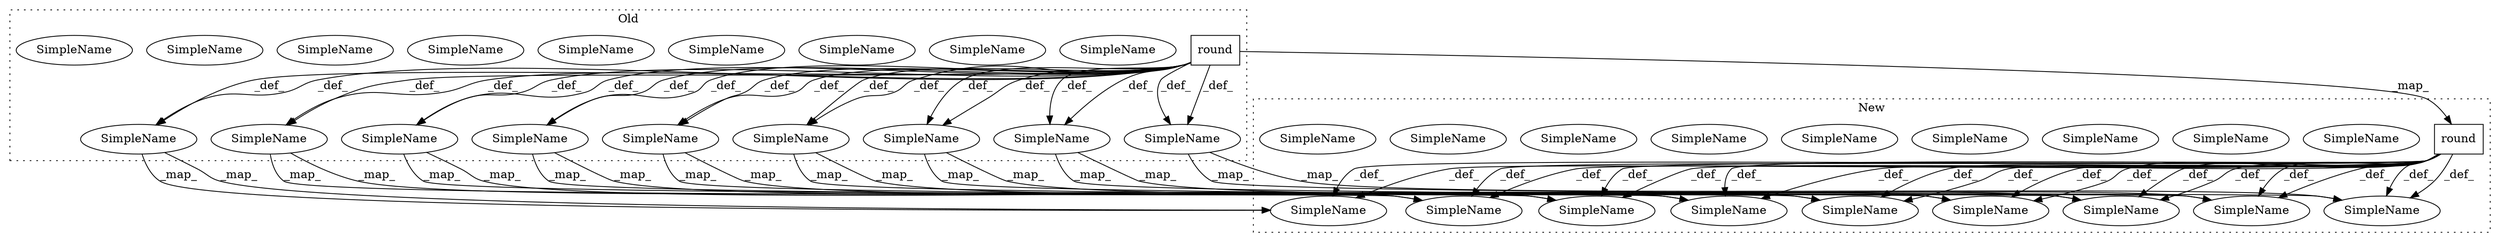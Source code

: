 digraph G {
subgraph cluster0 {
1 [label="round" a="32" s="1695,1715" l="6,1" shape="box"];
3 [label="SimpleName" a="42" s="3292" l="14" shape="ellipse"];
6 [label="SimpleName" a="42" s="3292" l="14" shape="ellipse"];
7 [label="SimpleName" a="42" s="3136" l="8" shape="ellipse"];
10 [label="SimpleName" a="42" s="3136" l="8" shape="ellipse"];
11 [label="SimpleName" a="42" s="2941" l="1" shape="ellipse"];
14 [label="SimpleName" a="42" s="2941" l="1" shape="ellipse"];
15 [label="SimpleName" a="42" s="2250" l="8" shape="ellipse"];
18 [label="SimpleName" a="42" s="2250" l="8" shape="ellipse"];
19 [label="SimpleName" a="42" s="1688" l="6" shape="ellipse"];
22 [label="SimpleName" a="42" s="1688" l="6" shape="ellipse"];
23 [label="SimpleName" a="42" s="2476" l="9" shape="ellipse"];
26 [label="SimpleName" a="42" s="2476" l="9" shape="ellipse"];
27 [label="SimpleName" a="42" s="2342" l="1" shape="ellipse"];
30 [label="SimpleName" a="42" s="2342" l="1" shape="ellipse"];
31 [label="SimpleName" a="42" s="3024" l="7" shape="ellipse"];
34 [label="SimpleName" a="42" s="3024" l="7" shape="ellipse"];
35 [label="SimpleName" a="42" s="2827" l="12" shape="ellipse"];
38 [label="SimpleName" a="42" s="2827" l="12" shape="ellipse"];
label = "Old";
style="dotted";
}
subgraph cluster1 {
2 [label="round" a="32" s="1701,1721" l="6,1" shape="box"];
4 [label="SimpleName" a="42" s="3306" l="14" shape="ellipse"];
5 [label="SimpleName" a="42" s="3306" l="14" shape="ellipse"];
8 [label="SimpleName" a="42" s="3150" l="8" shape="ellipse"];
9 [label="SimpleName" a="42" s="3150" l="8" shape="ellipse"];
12 [label="SimpleName" a="42" s="2955" l="1" shape="ellipse"];
13 [label="SimpleName" a="42" s="2955" l="1" shape="ellipse"];
16 [label="SimpleName" a="42" s="2264" l="8" shape="ellipse"];
17 [label="SimpleName" a="42" s="2264" l="8" shape="ellipse"];
20 [label="SimpleName" a="42" s="1688" l="6" shape="ellipse"];
21 [label="SimpleName" a="42" s="1688" l="6" shape="ellipse"];
24 [label="SimpleName" a="42" s="2490" l="9" shape="ellipse"];
25 [label="SimpleName" a="42" s="2490" l="9" shape="ellipse"];
28 [label="SimpleName" a="42" s="2356" l="1" shape="ellipse"];
29 [label="SimpleName" a="42" s="2356" l="1" shape="ellipse"];
32 [label="SimpleName" a="42" s="3038" l="7" shape="ellipse"];
33 [label="SimpleName" a="42" s="3038" l="7" shape="ellipse"];
36 [label="SimpleName" a="42" s="2841" l="12" shape="ellipse"];
37 [label="SimpleName" a="42" s="2841" l="12" shape="ellipse"];
label = "New";
style="dotted";
}
1 -> 22 [label="_def_"];
1 -> 30 [label="_def_"];
1 -> 38 [label="_def_"];
1 -> 34 [label="_def_"];
1 -> 10 [label="_def_"];
1 -> 14 [label="_def_"];
1 -> 18 [label="_def_"];
1 -> 18 [label="_def_"];
1 -> 34 [label="_def_"];
1 -> 6 [label="_def_"];
1 -> 26 [label="_def_"];
1 -> 38 [label="_def_"];
1 -> 6 [label="_def_"];
1 -> 14 [label="_def_"];
1 -> 30 [label="_def_"];
1 -> 2 [label="_map_"];
1 -> 26 [label="_def_"];
1 -> 10 [label="_def_"];
1 -> 22 [label="_def_"];
2 -> 29 [label="_def_"];
2 -> 21 [label="_def_"];
2 -> 25 [label="_def_"];
2 -> 9 [label="_def_"];
2 -> 21 [label="_def_"];
2 -> 13 [label="_def_"];
2 -> 25 [label="_def_"];
2 -> 37 [label="_def_"];
2 -> 17 [label="_def_"];
2 -> 9 [label="_def_"];
2 -> 29 [label="_def_"];
2 -> 33 [label="_def_"];
2 -> 37 [label="_def_"];
2 -> 5 [label="_def_"];
2 -> 5 [label="_def_"];
2 -> 13 [label="_def_"];
2 -> 17 [label="_def_"];
2 -> 33 [label="_def_"];
6 -> 5 [label="_map_"];
6 -> 5 [label="_map_"];
10 -> 9 [label="_map_"];
10 -> 9 [label="_map_"];
14 -> 13 [label="_map_"];
14 -> 13 [label="_map_"];
18 -> 17 [label="_map_"];
18 -> 17 [label="_map_"];
22 -> 21 [label="_map_"];
22 -> 21 [label="_map_"];
26 -> 25 [label="_map_"];
26 -> 25 [label="_map_"];
30 -> 29 [label="_map_"];
30 -> 29 [label="_map_"];
34 -> 33 [label="_map_"];
34 -> 33 [label="_map_"];
38 -> 37 [label="_map_"];
38 -> 37 [label="_map_"];
}